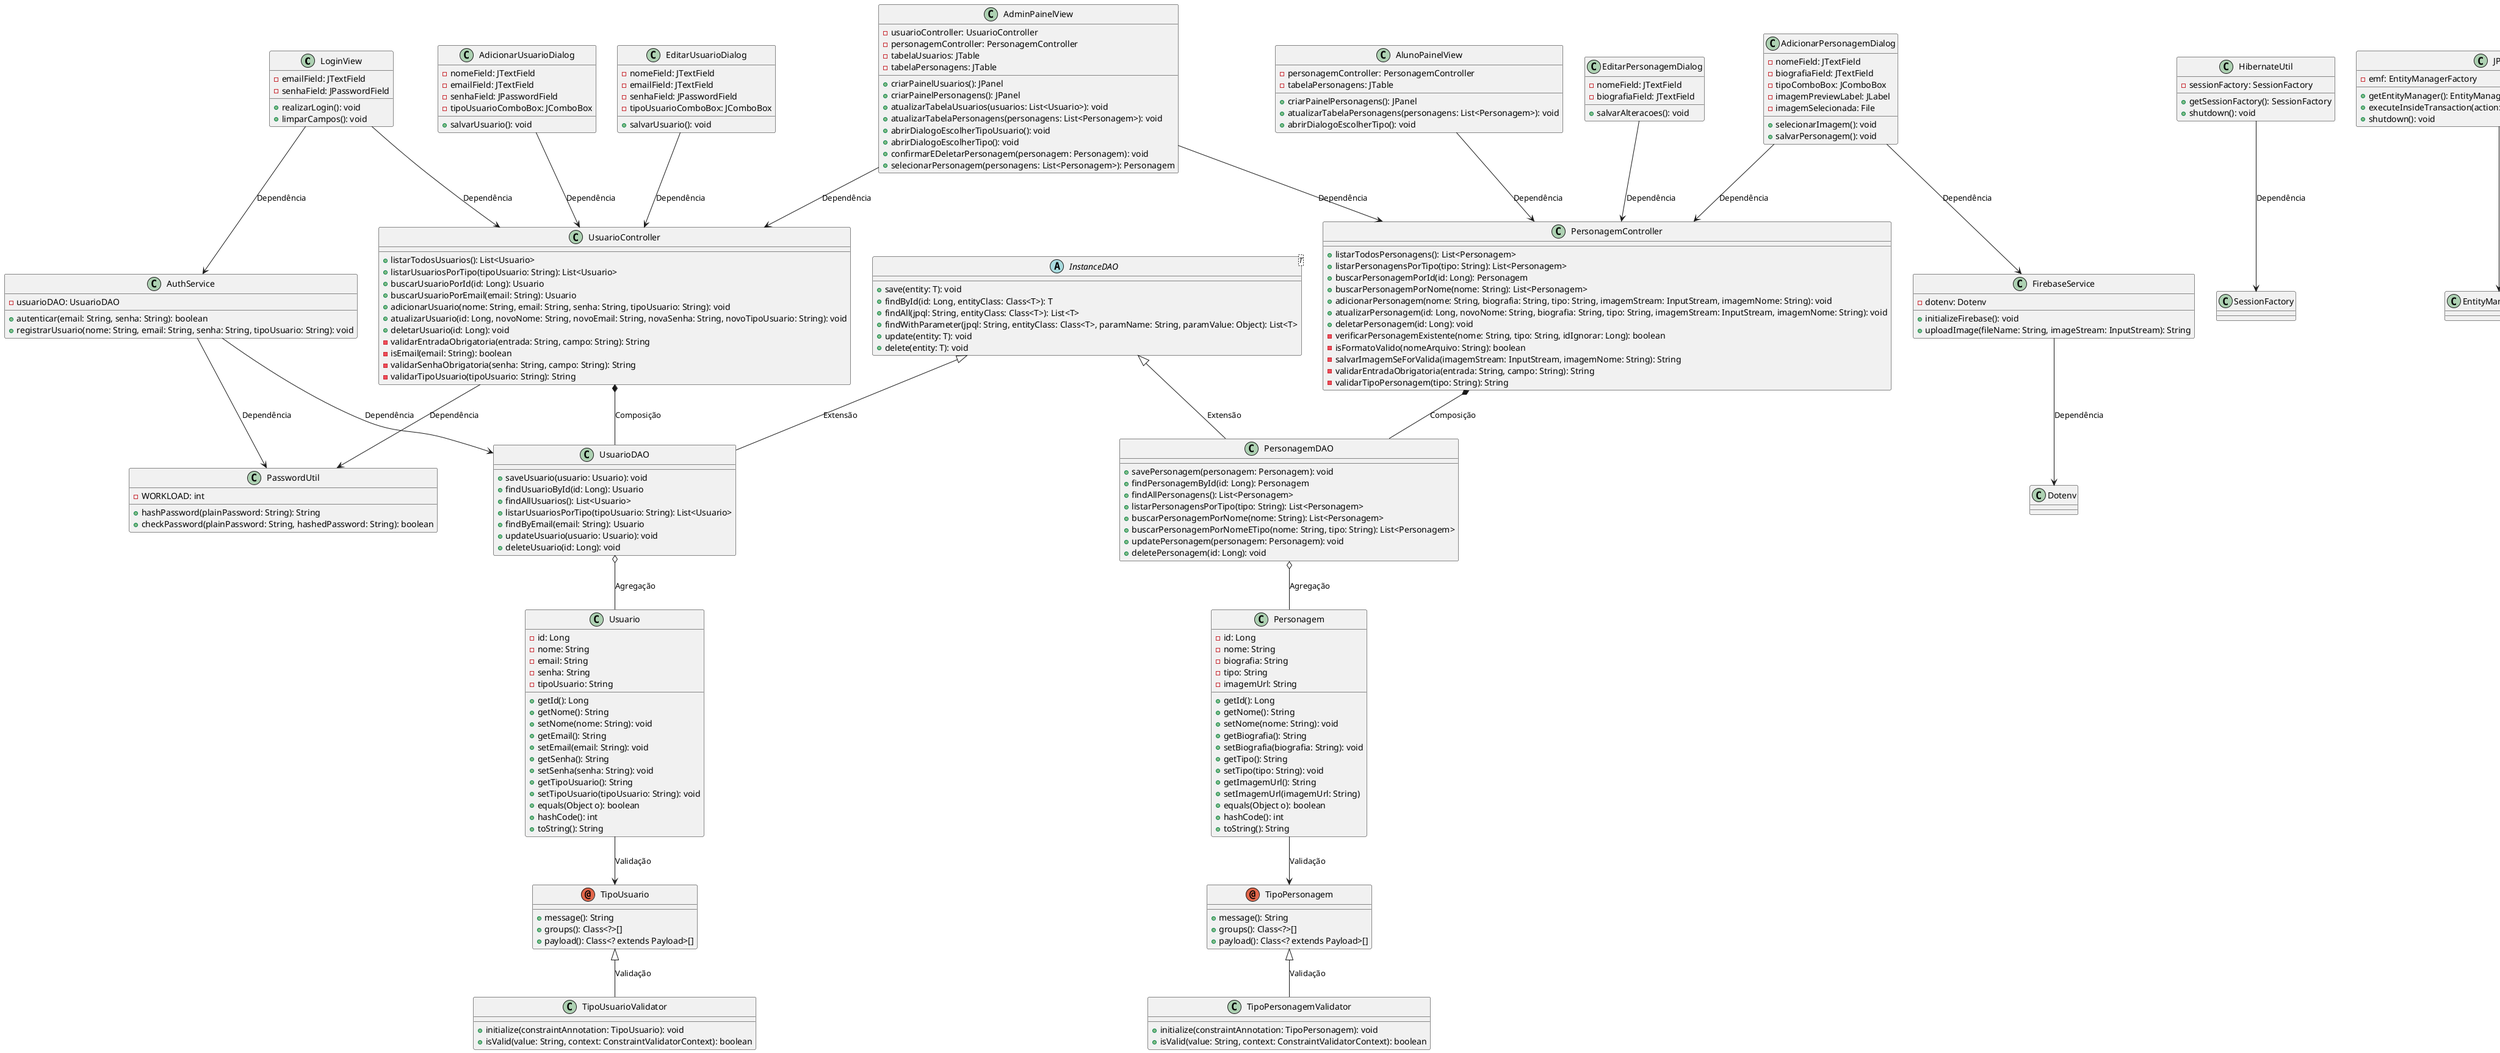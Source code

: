 @startuml DiagramaDeClassesMuseuVirtual

class LoginView {
    - emailField: JTextField
    - senhaField: JPasswordField
    + realizarLogin(): void
    + limparCampos(): void
}

class AdminPainelView {
    - usuarioController: UsuarioController
    - personagemController: PersonagemController
    - tabelaUsuarios: JTable
    - tabelaPersonagens: JTable
    + criarPainelUsuarios(): JPanel
    + criarPainelPersonagens(): JPanel
    + atualizarTabelaUsuarios(usuarios: List<Usuario>): void
    + atualizarTabelaPersonagens(personagens: List<Personagem>): void
    + abrirDialogoEscolherTipoUsuario(): void
    + abrirDialogoEscolherTipo(): void
    + confirmarEDeletarPersonagem(personagem: Personagem): void
    + selecionarPersonagem(personagens: List<Personagem>): Personagem
}

class AlunoPainelView {
    - personagemController: PersonagemController
    - tabelaPersonagens: JTable
    + criarPainelPersonagens(): JPanel
    + atualizarTabelaPersonagens(personagens: List<Personagem>): void
    + abrirDialogoEscolherTipo(): void
}

class AdicionarPersonagemDialog {
    - nomeField: JTextField
    - biografiaField: JTextField
    - tipoComboBox: JComboBox
    - imagemPreviewLabel: JLabel
    - imagemSelecionada: File
    + selecionarImagem(): void
    + salvarPersonagem(): void
}

class EditarPersonagemDialog {
    - nomeField: JTextField
    - biografiaField: JTextField
    + salvarAlteracoes(): void
}

class AdicionarUsuarioDialog {
    - nomeField: JTextField
    - emailField: JTextField
    - senhaField: JPasswordField
    - tipoUsuarioComboBox: JComboBox
    + salvarUsuario(): void
}

class EditarUsuarioDialog {
    - nomeField: JTextField
    - emailField: JTextField
    - senhaField: JPasswordField
    - tipoUsuarioComboBox: JComboBox
    + salvarUsuario(): void
}

class UsuarioController {
    + listarTodosUsuarios(): List<Usuario>
    + listarUsuariosPorTipo(tipoUsuario: String): List<Usuario>
    + buscarUsuarioPorId(id: Long): Usuario
    + buscarUsuarioPorEmail(email: String): Usuario
    + adicionarUsuario(nome: String, email: String, senha: String, tipoUsuario: String): void
    + atualizarUsuario(id: Long, novoNome: String, novoEmail: String, novaSenha: String, novoTipoUsuario: String): void
    + deletarUsuario(id: Long): void
    - validarEntradaObrigatoria(entrada: String, campo: String): String
    - isEmail(email: String): boolean
    - validarSenhaObrigatoria(senha: String, campo: String): String
    - validarTipoUsuario(tipoUsuario: String): String
}

class PersonagemController {
    + listarTodosPersonagens(): List<Personagem>
    + listarPersonagensPorTipo(tipo: String): List<Personagem>
    + buscarPersonagemPorId(id: Long): Personagem
    + buscarPersonagemPorNome(nome: String): List<Personagem>
    + adicionarPersonagem(nome: String, biografia: String, tipo: String, imagemStream: InputStream, imagemNome: String): void
    + atualizarPersonagem(id: Long, novoNome: String, biografia: String, tipo: String, imagemStream: InputStream, imagemNome: String): void
    + deletarPersonagem(id: Long): void
    - verificarPersonagemExistente(nome: String, tipo: String, idIgnorar: Long): boolean
    - isFormatoValido(nomeArquivo: String): boolean
    - salvarImagemSeForValida(imagemStream: InputStream, imagemNome: String): String
    - validarEntradaObrigatoria(entrada: String, campo: String): String
    - validarTipoPersonagem(tipo: String): String
}

class AuthService {
    + autenticar(email: String, senha: String): boolean
    + registrarUsuario(nome: String, email: String, senha: String, tipoUsuario: String): void
    - usuarioDAO: UsuarioDAO
}

class FirebaseService {
    + initializeFirebase(): void
    + uploadImage(fileName: String, imageStream: InputStream): String
    - dotenv: Dotenv
}

class HibernateUtil {
    - sessionFactory: SessionFactory
    + getSessionFactory(): SessionFactory
    + shutdown(): void
}

class JPAUtils {
    - emf: EntityManagerFactory
    + getEntityManager(): EntityManager
    + executeInsideTransaction(action: Consumer<EntityManager>): void
    + shutdown(): void
}

class PasswordUtil {
    + hashPassword(plainPassword: String): String
    + checkPassword(plainPassword: String, hashedPassword: String): boolean
    - WORKLOAD: int
}

abstract class InstanceDAO<T> {
    + save(entity: T): void
    + findById(id: Long, entityClass: Class<T>): T
    + findAll(jpql: String, entityClass: Class<T>): List<T>
    + findWithParameter(jpql: String, entityClass: Class<T>, paramName: String, paramValue: Object): List<T>
    + update(entity: T): void
    + delete(entity: T): void
}

class UsuarioDAO {
    + saveUsuario(usuario: Usuario): void
    + findUsuarioById(id: Long): Usuario
    + findAllUsuarios(): List<Usuario>
    + listarUsuariosPorTipo(tipoUsuario: String): List<Usuario>
    + findByEmail(email: String): Usuario
    + updateUsuario(usuario: Usuario): void
    + deleteUsuario(id: Long): void
}

class PersonagemDAO {
    + savePersonagem(personagem: Personagem): void
    + findPersonagemById(id: Long): Personagem
    + findAllPersonagens(): List<Personagem>
    + listarPersonagensPorTipo(tipo: String): List<Personagem>
    + buscarPersonagemPorNome(nome: String): List<Personagem>
    + buscarPersonagemPorNomeETipo(nome: String, tipo: String): List<Personagem>
    + updatePersonagem(personagem: Personagem): void
    + deletePersonagem(id: Long): void
}

class Usuario {
    - id: Long
    - nome: String
    - email: String
    - senha: String
    - tipoUsuario: String
    + getId(): Long
    + getNome(): String
    + setNome(nome: String): void
    + getEmail(): String
    + setEmail(email: String): void
    + getSenha(): String
    + setSenha(senha: String): void
    + getTipoUsuario(): String
    + setTipoUsuario(tipoUsuario: String): void
    + equals(Object o): boolean
    + hashCode(): int
    + toString(): String
}

class Personagem {
    - id: Long
    - nome: String
    - biografia: String
    - tipo: String
    - imagemUrl: String
    + getId(): Long
    + getNome(): String
    + setNome(nome: String): void
    + getBiografia(): String
    + setBiografia(biografia: String): void
    + getTipo(): String
    + setTipo(tipo: String): void
    + getImagemUrl(): String
    + setImagemUrl(imagemUrl: String)
    + equals(Object o): boolean
    + hashCode(): int
    + toString(): String
}

annotation TipoPersonagem {
    + message(): String
    + groups(): Class<?>[]
    + payload(): Class<? extends Payload>[]
}

class TipoPersonagemValidator {
    + initialize(constraintAnnotation: TipoPersonagem): void
    + isValid(value: String, context: ConstraintValidatorContext): boolean
}

annotation TipoUsuario {
    + message(): String
    + groups(): Class<?>[]
    + payload(): Class<? extends Payload>[]
}

class TipoUsuarioValidator {
    + initialize(constraintAnnotation: TipoUsuario): void
    + isValid(value: String, context: ConstraintValidatorContext): boolean
}

LoginView --> UsuarioController : "Dependência"
LoginView --> AuthService : "Dependência"
AdminPainelView --> UsuarioController : "Dependência"
AdminPainelView --> PersonagemController : "Dependência"
AlunoPainelView --> PersonagemController : "Dependência"
AdicionarUsuarioDialog --> UsuarioController : "Dependência"
EditarUsuarioDialog --> UsuarioController : "Dependência"
AdicionarPersonagemDialog --> PersonagemController : "Dependência"
AdicionarPersonagemDialog --> FirebaseService : "Dependência"
EditarPersonagemDialog --> PersonagemController : "Dependência"
UsuarioController *-- UsuarioDAO : "Composição"
PersonagemController *-- PersonagemDAO : "Composição"
UsuarioController --> PasswordUtil : "Dependência"
AuthService --> UsuarioDAO : "Dependência"
AuthService --> PasswordUtil : "Dependência"
FirebaseService --> Dotenv : "Dependência"
InstanceDAO <|-- UsuarioDAO : "Extensão"
InstanceDAO <|-- PersonagemDAO : "Extensão"
HibernateUtil --> SessionFactory : "Dependência"
JPAUtils --> EntityManagerFactory : "Dependência"
TipoPersonagem <|-- TipoPersonagemValidator : "Validação"
TipoUsuario <|-- TipoUsuarioValidator : "Validação"
UsuarioDAO o-- Usuario : "Agregação"
PersonagemDAO o-- Personagem : "Agregação"
Usuario --> TipoUsuario : "Validação"
Personagem --> TipoPersonagem : "Validação"

@enduml
